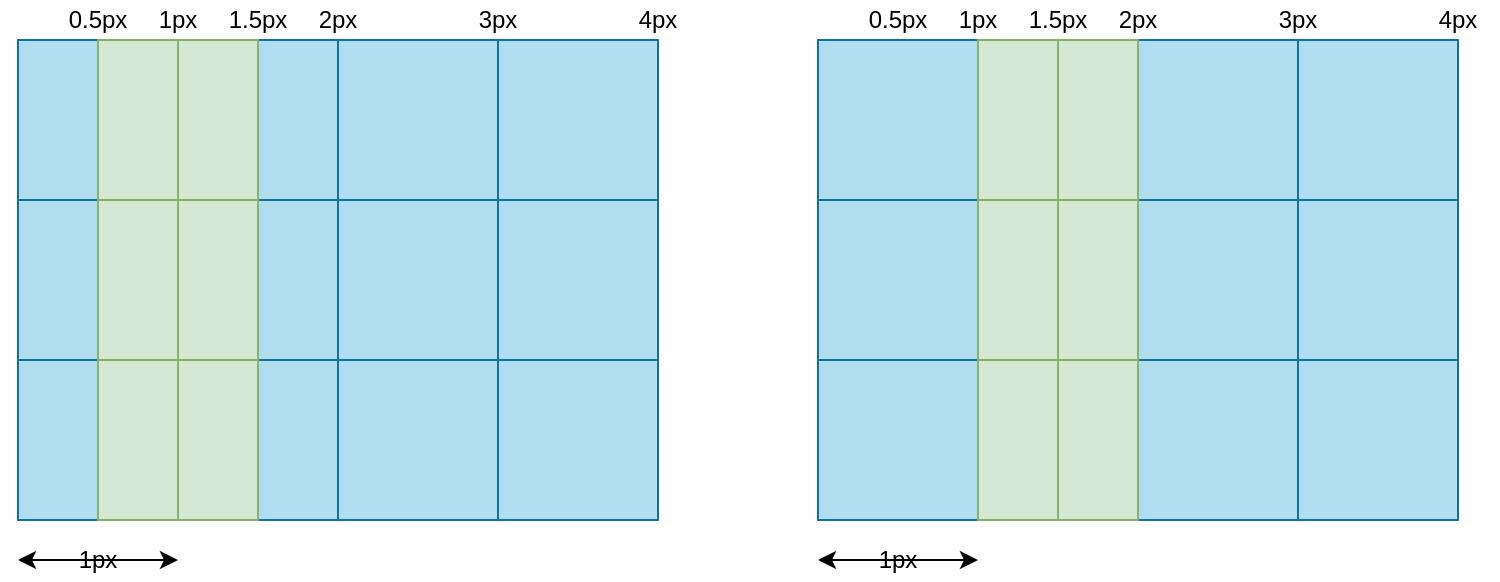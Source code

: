 <mxfile version="12.4.2" type="device" pages="1"><diagram id="EVq9McHZJZYv0iG6kzO3" name="Page-1"><mxGraphModel dx="788" dy="495" grid="1" gridSize="10" guides="1" tooltips="1" connect="1" arrows="1" fold="1" page="1" pageScale="1" pageWidth="827" pageHeight="1169" math="0" shadow="0"><root><mxCell id="0"/><mxCell id="1" parent="0"/><mxCell id="mp9M7c4rr3J_zcxOLpOR-1" value="" style="rounded=0;whiteSpace=wrap;html=1;fillColor=#b1ddf0;strokeColor=#10739e;" vertex="1" parent="1"><mxGeometry x="80" y="80" width="80" height="80" as="geometry"/></mxCell><mxCell id="mp9M7c4rr3J_zcxOLpOR-2" value="" style="rounded=0;whiteSpace=wrap;html=1;fillColor=#b1ddf0;strokeColor=#10739e;" vertex="1" parent="1"><mxGeometry x="160" y="80" width="80" height="80" as="geometry"/></mxCell><mxCell id="mp9M7c4rr3J_zcxOLpOR-3" value="" style="rounded=0;whiteSpace=wrap;html=1;fillColor=#b1ddf0;strokeColor=#10739e;" vertex="1" parent="1"><mxGeometry x="240" y="80" width="80" height="80" as="geometry"/></mxCell><mxCell id="mp9M7c4rr3J_zcxOLpOR-4" value="" style="rounded=0;whiteSpace=wrap;html=1;fillColor=#b1ddf0;strokeColor=#10739e;" vertex="1" parent="1"><mxGeometry x="320" y="80" width="80" height="80" as="geometry"/></mxCell><mxCell id="mp9M7c4rr3J_zcxOLpOR-5" value="" style="rounded=0;whiteSpace=wrap;html=1;fillColor=#d5e8d4;strokeColor=#82b366;" vertex="1" parent="1"><mxGeometry x="120" y="80" width="40" height="80" as="geometry"/></mxCell><mxCell id="mp9M7c4rr3J_zcxOLpOR-6" value="" style="rounded=0;whiteSpace=wrap;html=1;fillColor=#d5e8d4;strokeColor=#82b366;" vertex="1" parent="1"><mxGeometry x="160" y="80" width="40" height="80" as="geometry"/></mxCell><mxCell id="mp9M7c4rr3J_zcxOLpOR-7" value="" style="rounded=0;whiteSpace=wrap;html=1;fillColor=#b1ddf0;strokeColor=#10739e;" vertex="1" parent="1"><mxGeometry x="80" y="160" width="80" height="80" as="geometry"/></mxCell><mxCell id="mp9M7c4rr3J_zcxOLpOR-8" value="" style="rounded=0;whiteSpace=wrap;html=1;fillColor=#b1ddf0;strokeColor=#10739e;" vertex="1" parent="1"><mxGeometry x="160" y="160" width="80" height="80" as="geometry"/></mxCell><mxCell id="mp9M7c4rr3J_zcxOLpOR-9" value="" style="rounded=0;whiteSpace=wrap;html=1;fillColor=#b1ddf0;strokeColor=#10739e;" vertex="1" parent="1"><mxGeometry x="240" y="160" width="80" height="80" as="geometry"/></mxCell><mxCell id="mp9M7c4rr3J_zcxOLpOR-10" value="" style="rounded=0;whiteSpace=wrap;html=1;fillColor=#b1ddf0;strokeColor=#10739e;" vertex="1" parent="1"><mxGeometry x="320" y="160" width="80" height="80" as="geometry"/></mxCell><mxCell id="mp9M7c4rr3J_zcxOLpOR-11" value="" style="rounded=0;whiteSpace=wrap;html=1;fillColor=#d5e8d4;strokeColor=#82b366;" vertex="1" parent="1"><mxGeometry x="120" y="160" width="40" height="80" as="geometry"/></mxCell><mxCell id="mp9M7c4rr3J_zcxOLpOR-12" value="" style="rounded=0;whiteSpace=wrap;html=1;fillColor=#d5e8d4;strokeColor=#82b366;" vertex="1" parent="1"><mxGeometry x="160" y="160" width="40" height="80" as="geometry"/></mxCell><mxCell id="mp9M7c4rr3J_zcxOLpOR-13" value="" style="rounded=0;whiteSpace=wrap;html=1;fillColor=#b1ddf0;strokeColor=#10739e;" vertex="1" parent="1"><mxGeometry x="80" y="240" width="80" height="80" as="geometry"/></mxCell><mxCell id="mp9M7c4rr3J_zcxOLpOR-14" value="" style="rounded=0;whiteSpace=wrap;html=1;fillColor=#b1ddf0;strokeColor=#10739e;" vertex="1" parent="1"><mxGeometry x="160" y="240" width="80" height="80" as="geometry"/></mxCell><mxCell id="mp9M7c4rr3J_zcxOLpOR-15" value="" style="rounded=0;whiteSpace=wrap;html=1;fillColor=#b1ddf0;strokeColor=#10739e;" vertex="1" parent="1"><mxGeometry x="240" y="240" width="80" height="80" as="geometry"/></mxCell><mxCell id="mp9M7c4rr3J_zcxOLpOR-16" value="" style="rounded=0;whiteSpace=wrap;html=1;fillColor=#b1ddf0;strokeColor=#10739e;" vertex="1" parent="1"><mxGeometry x="320" y="240" width="80" height="80" as="geometry"/></mxCell><mxCell id="mp9M7c4rr3J_zcxOLpOR-17" value="" style="rounded=0;whiteSpace=wrap;html=1;fillColor=#d5e8d4;strokeColor=#82b366;" vertex="1" parent="1"><mxGeometry x="120" y="240" width="40" height="80" as="geometry"/></mxCell><mxCell id="mp9M7c4rr3J_zcxOLpOR-18" value="" style="rounded=0;whiteSpace=wrap;html=1;fillColor=#d5e8d4;strokeColor=#82b366;" vertex="1" parent="1"><mxGeometry x="160" y="240" width="40" height="80" as="geometry"/></mxCell><mxCell id="mp9M7c4rr3J_zcxOLpOR-19" value="0.5px" style="text;html=1;strokeColor=none;fillColor=none;align=center;verticalAlign=middle;whiteSpace=wrap;rounded=0;" vertex="1" parent="1"><mxGeometry x="100" y="60" width="40" height="20" as="geometry"/></mxCell><mxCell id="mp9M7c4rr3J_zcxOLpOR-20" value="1px" style="text;html=1;strokeColor=none;fillColor=none;align=center;verticalAlign=middle;whiteSpace=wrap;rounded=0;" vertex="1" parent="1"><mxGeometry x="140" y="60" width="40" height="20" as="geometry"/></mxCell><mxCell id="mp9M7c4rr3J_zcxOLpOR-21" value="1.5px" style="text;html=1;strokeColor=none;fillColor=none;align=center;verticalAlign=middle;whiteSpace=wrap;rounded=0;" vertex="1" parent="1"><mxGeometry x="180" y="60" width="40" height="20" as="geometry"/></mxCell><mxCell id="mp9M7c4rr3J_zcxOLpOR-22" value="2px" style="text;html=1;strokeColor=none;fillColor=none;align=center;verticalAlign=middle;whiteSpace=wrap;rounded=0;" vertex="1" parent="1"><mxGeometry x="220" y="60" width="40" height="20" as="geometry"/></mxCell><mxCell id="mp9M7c4rr3J_zcxOLpOR-23" value="3px" style="text;html=1;strokeColor=none;fillColor=none;align=center;verticalAlign=middle;whiteSpace=wrap;rounded=0;" vertex="1" parent="1"><mxGeometry x="300" y="60" width="40" height="20" as="geometry"/></mxCell><mxCell id="mp9M7c4rr3J_zcxOLpOR-24" value="4px" style="text;html=1;strokeColor=none;fillColor=none;align=center;verticalAlign=middle;whiteSpace=wrap;rounded=0;" vertex="1" parent="1"><mxGeometry x="380" y="60" width="40" height="20" as="geometry"/></mxCell><mxCell id="mp9M7c4rr3J_zcxOLpOR-25" value="" style="endArrow=classic;startArrow=classic;html=1;" edge="1" parent="1"><mxGeometry width="50" height="50" relative="1" as="geometry"><mxPoint x="80" y="340" as="sourcePoint"/><mxPoint x="160" y="340" as="targetPoint"/></mxGeometry></mxCell><mxCell id="mp9M7c4rr3J_zcxOLpOR-26" value="1px" style="text;html=1;strokeColor=none;fillColor=none;align=center;verticalAlign=middle;whiteSpace=wrap;rounded=0;" vertex="1" parent="1"><mxGeometry x="100" y="330" width="40" height="20" as="geometry"/></mxCell><mxCell id="mp9M7c4rr3J_zcxOLpOR-28" value="" style="rounded=0;whiteSpace=wrap;html=1;fillColor=#b1ddf0;strokeColor=#10739e;" vertex="1" parent="1"><mxGeometry x="480" y="80" width="80" height="80" as="geometry"/></mxCell><mxCell id="mp9M7c4rr3J_zcxOLpOR-29" value="" style="rounded=0;whiteSpace=wrap;html=1;fillColor=#dae8fc;strokeColor=#6c8ebf;" vertex="1" parent="1"><mxGeometry x="560" y="80" width="80" height="80" as="geometry"/></mxCell><mxCell id="mp9M7c4rr3J_zcxOLpOR-30" value="" style="rounded=0;whiteSpace=wrap;html=1;fillColor=#b1ddf0;strokeColor=#10739e;" vertex="1" parent="1"><mxGeometry x="640" y="80" width="80" height="80" as="geometry"/></mxCell><mxCell id="mp9M7c4rr3J_zcxOLpOR-31" value="" style="rounded=0;whiteSpace=wrap;html=1;fillColor=#b1ddf0;strokeColor=#10739e;" vertex="1" parent="1"><mxGeometry x="720" y="80" width="80" height="80" as="geometry"/></mxCell><mxCell id="mp9M7c4rr3J_zcxOLpOR-32" value="" style="rounded=0;whiteSpace=wrap;html=1;fillColor=#d5e8d4;strokeColor=#82b366;" vertex="1" parent="1"><mxGeometry x="560" y="80" width="40" height="80" as="geometry"/></mxCell><mxCell id="mp9M7c4rr3J_zcxOLpOR-33" value="" style="rounded=0;whiteSpace=wrap;html=1;fillColor=#d5e8d4;strokeColor=#82b366;" vertex="1" parent="1"><mxGeometry x="600" y="80" width="40" height="80" as="geometry"/></mxCell><mxCell id="mp9M7c4rr3J_zcxOLpOR-34" value="" style="rounded=0;whiteSpace=wrap;html=1;fillColor=#b1ddf0;strokeColor=#10739e;" vertex="1" parent="1"><mxGeometry x="480" y="160" width="80" height="80" as="geometry"/></mxCell><mxCell id="mp9M7c4rr3J_zcxOLpOR-35" value="" style="rounded=0;whiteSpace=wrap;html=1;fillColor=#dae8fc;strokeColor=#6c8ebf;" vertex="1" parent="1"><mxGeometry x="560" y="160" width="80" height="80" as="geometry"/></mxCell><mxCell id="mp9M7c4rr3J_zcxOLpOR-36" value="" style="rounded=0;whiteSpace=wrap;html=1;fillColor=#b1ddf0;strokeColor=#10739e;" vertex="1" parent="1"><mxGeometry x="640" y="160" width="80" height="80" as="geometry"/></mxCell><mxCell id="mp9M7c4rr3J_zcxOLpOR-37" value="" style="rounded=0;whiteSpace=wrap;html=1;fillColor=#b1ddf0;strokeColor=#10739e;" vertex="1" parent="1"><mxGeometry x="720" y="160" width="80" height="80" as="geometry"/></mxCell><mxCell id="mp9M7c4rr3J_zcxOLpOR-38" value="" style="rounded=0;whiteSpace=wrap;html=1;fillColor=#d5e8d4;strokeColor=#82b366;" vertex="1" parent="1"><mxGeometry x="560" y="160" width="40" height="80" as="geometry"/></mxCell><mxCell id="mp9M7c4rr3J_zcxOLpOR-39" value="" style="rounded=0;whiteSpace=wrap;html=1;fillColor=#d5e8d4;strokeColor=#82b366;" vertex="1" parent="1"><mxGeometry x="600" y="160" width="40" height="80" as="geometry"/></mxCell><mxCell id="mp9M7c4rr3J_zcxOLpOR-40" value="" style="rounded=0;whiteSpace=wrap;html=1;fillColor=#b1ddf0;strokeColor=#10739e;" vertex="1" parent="1"><mxGeometry x="480" y="240" width="80" height="80" as="geometry"/></mxCell><mxCell id="mp9M7c4rr3J_zcxOLpOR-41" value="" style="rounded=0;whiteSpace=wrap;html=1;fillColor=#dae8fc;strokeColor=#6c8ebf;" vertex="1" parent="1"><mxGeometry x="560" y="240" width="80" height="80" as="geometry"/></mxCell><mxCell id="mp9M7c4rr3J_zcxOLpOR-42" value="" style="rounded=0;whiteSpace=wrap;html=1;fillColor=#b1ddf0;strokeColor=#10739e;" vertex="1" parent="1"><mxGeometry x="640" y="240" width="80" height="80" as="geometry"/></mxCell><mxCell id="mp9M7c4rr3J_zcxOLpOR-43" value="" style="rounded=0;whiteSpace=wrap;html=1;fillColor=#b1ddf0;strokeColor=#10739e;" vertex="1" parent="1"><mxGeometry x="720" y="240" width="80" height="80" as="geometry"/></mxCell><mxCell id="mp9M7c4rr3J_zcxOLpOR-44" value="" style="rounded=0;whiteSpace=wrap;html=1;fillColor=#d5e8d4;strokeColor=#82b366;" vertex="1" parent="1"><mxGeometry x="560" y="240" width="40" height="80" as="geometry"/></mxCell><mxCell id="mp9M7c4rr3J_zcxOLpOR-45" value="" style="rounded=0;whiteSpace=wrap;html=1;fillColor=#d5e8d4;strokeColor=#82b366;" vertex="1" parent="1"><mxGeometry x="600" y="240" width="40" height="80" as="geometry"/></mxCell><mxCell id="mp9M7c4rr3J_zcxOLpOR-46" value="0.5px" style="text;html=1;strokeColor=none;fillColor=none;align=center;verticalAlign=middle;whiteSpace=wrap;rounded=0;" vertex="1" parent="1"><mxGeometry x="500" y="60" width="40" height="20" as="geometry"/></mxCell><mxCell id="mp9M7c4rr3J_zcxOLpOR-47" value="1px" style="text;html=1;strokeColor=none;fillColor=none;align=center;verticalAlign=middle;whiteSpace=wrap;rounded=0;" vertex="1" parent="1"><mxGeometry x="540" y="60" width="40" height="20" as="geometry"/></mxCell><mxCell id="mp9M7c4rr3J_zcxOLpOR-48" value="1.5px" style="text;html=1;strokeColor=none;fillColor=none;align=center;verticalAlign=middle;whiteSpace=wrap;rounded=0;" vertex="1" parent="1"><mxGeometry x="580" y="60" width="40" height="20" as="geometry"/></mxCell><mxCell id="mp9M7c4rr3J_zcxOLpOR-49" value="2px" style="text;html=1;strokeColor=none;fillColor=none;align=center;verticalAlign=middle;whiteSpace=wrap;rounded=0;" vertex="1" parent="1"><mxGeometry x="620" y="60" width="40" height="20" as="geometry"/></mxCell><mxCell id="mp9M7c4rr3J_zcxOLpOR-50" value="3px" style="text;html=1;strokeColor=none;fillColor=none;align=center;verticalAlign=middle;whiteSpace=wrap;rounded=0;" vertex="1" parent="1"><mxGeometry x="700" y="60" width="40" height="20" as="geometry"/></mxCell><mxCell id="mp9M7c4rr3J_zcxOLpOR-51" value="4px" style="text;html=1;strokeColor=none;fillColor=none;align=center;verticalAlign=middle;whiteSpace=wrap;rounded=0;" vertex="1" parent="1"><mxGeometry x="780" y="60" width="40" height="20" as="geometry"/></mxCell><mxCell id="mp9M7c4rr3J_zcxOLpOR-52" value="" style="endArrow=classic;startArrow=classic;html=1;" edge="1" parent="1"><mxGeometry width="50" height="50" relative="1" as="geometry"><mxPoint x="480" y="340" as="sourcePoint"/><mxPoint x="560" y="340" as="targetPoint"/></mxGeometry></mxCell><mxCell id="mp9M7c4rr3J_zcxOLpOR-53" value="1px" style="text;html=1;strokeColor=none;fillColor=none;align=center;verticalAlign=middle;whiteSpace=wrap;rounded=0;" vertex="1" parent="1"><mxGeometry x="500" y="330" width="40" height="20" as="geometry"/></mxCell></root></mxGraphModel></diagram></mxfile>